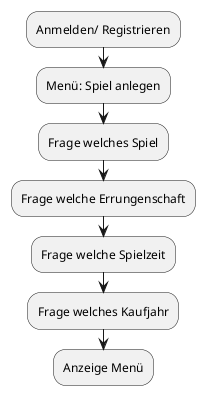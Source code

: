 @startuml
:Anmelden/ Registrieren;
:Menü: Spiel anlegen;
:Frage welches Spiel;
:Frage welche Errungenschaft;
:Frage welche Spielzeit;
:Frage welches Kaufjahr;
:Anzeige Menü;
@enduml